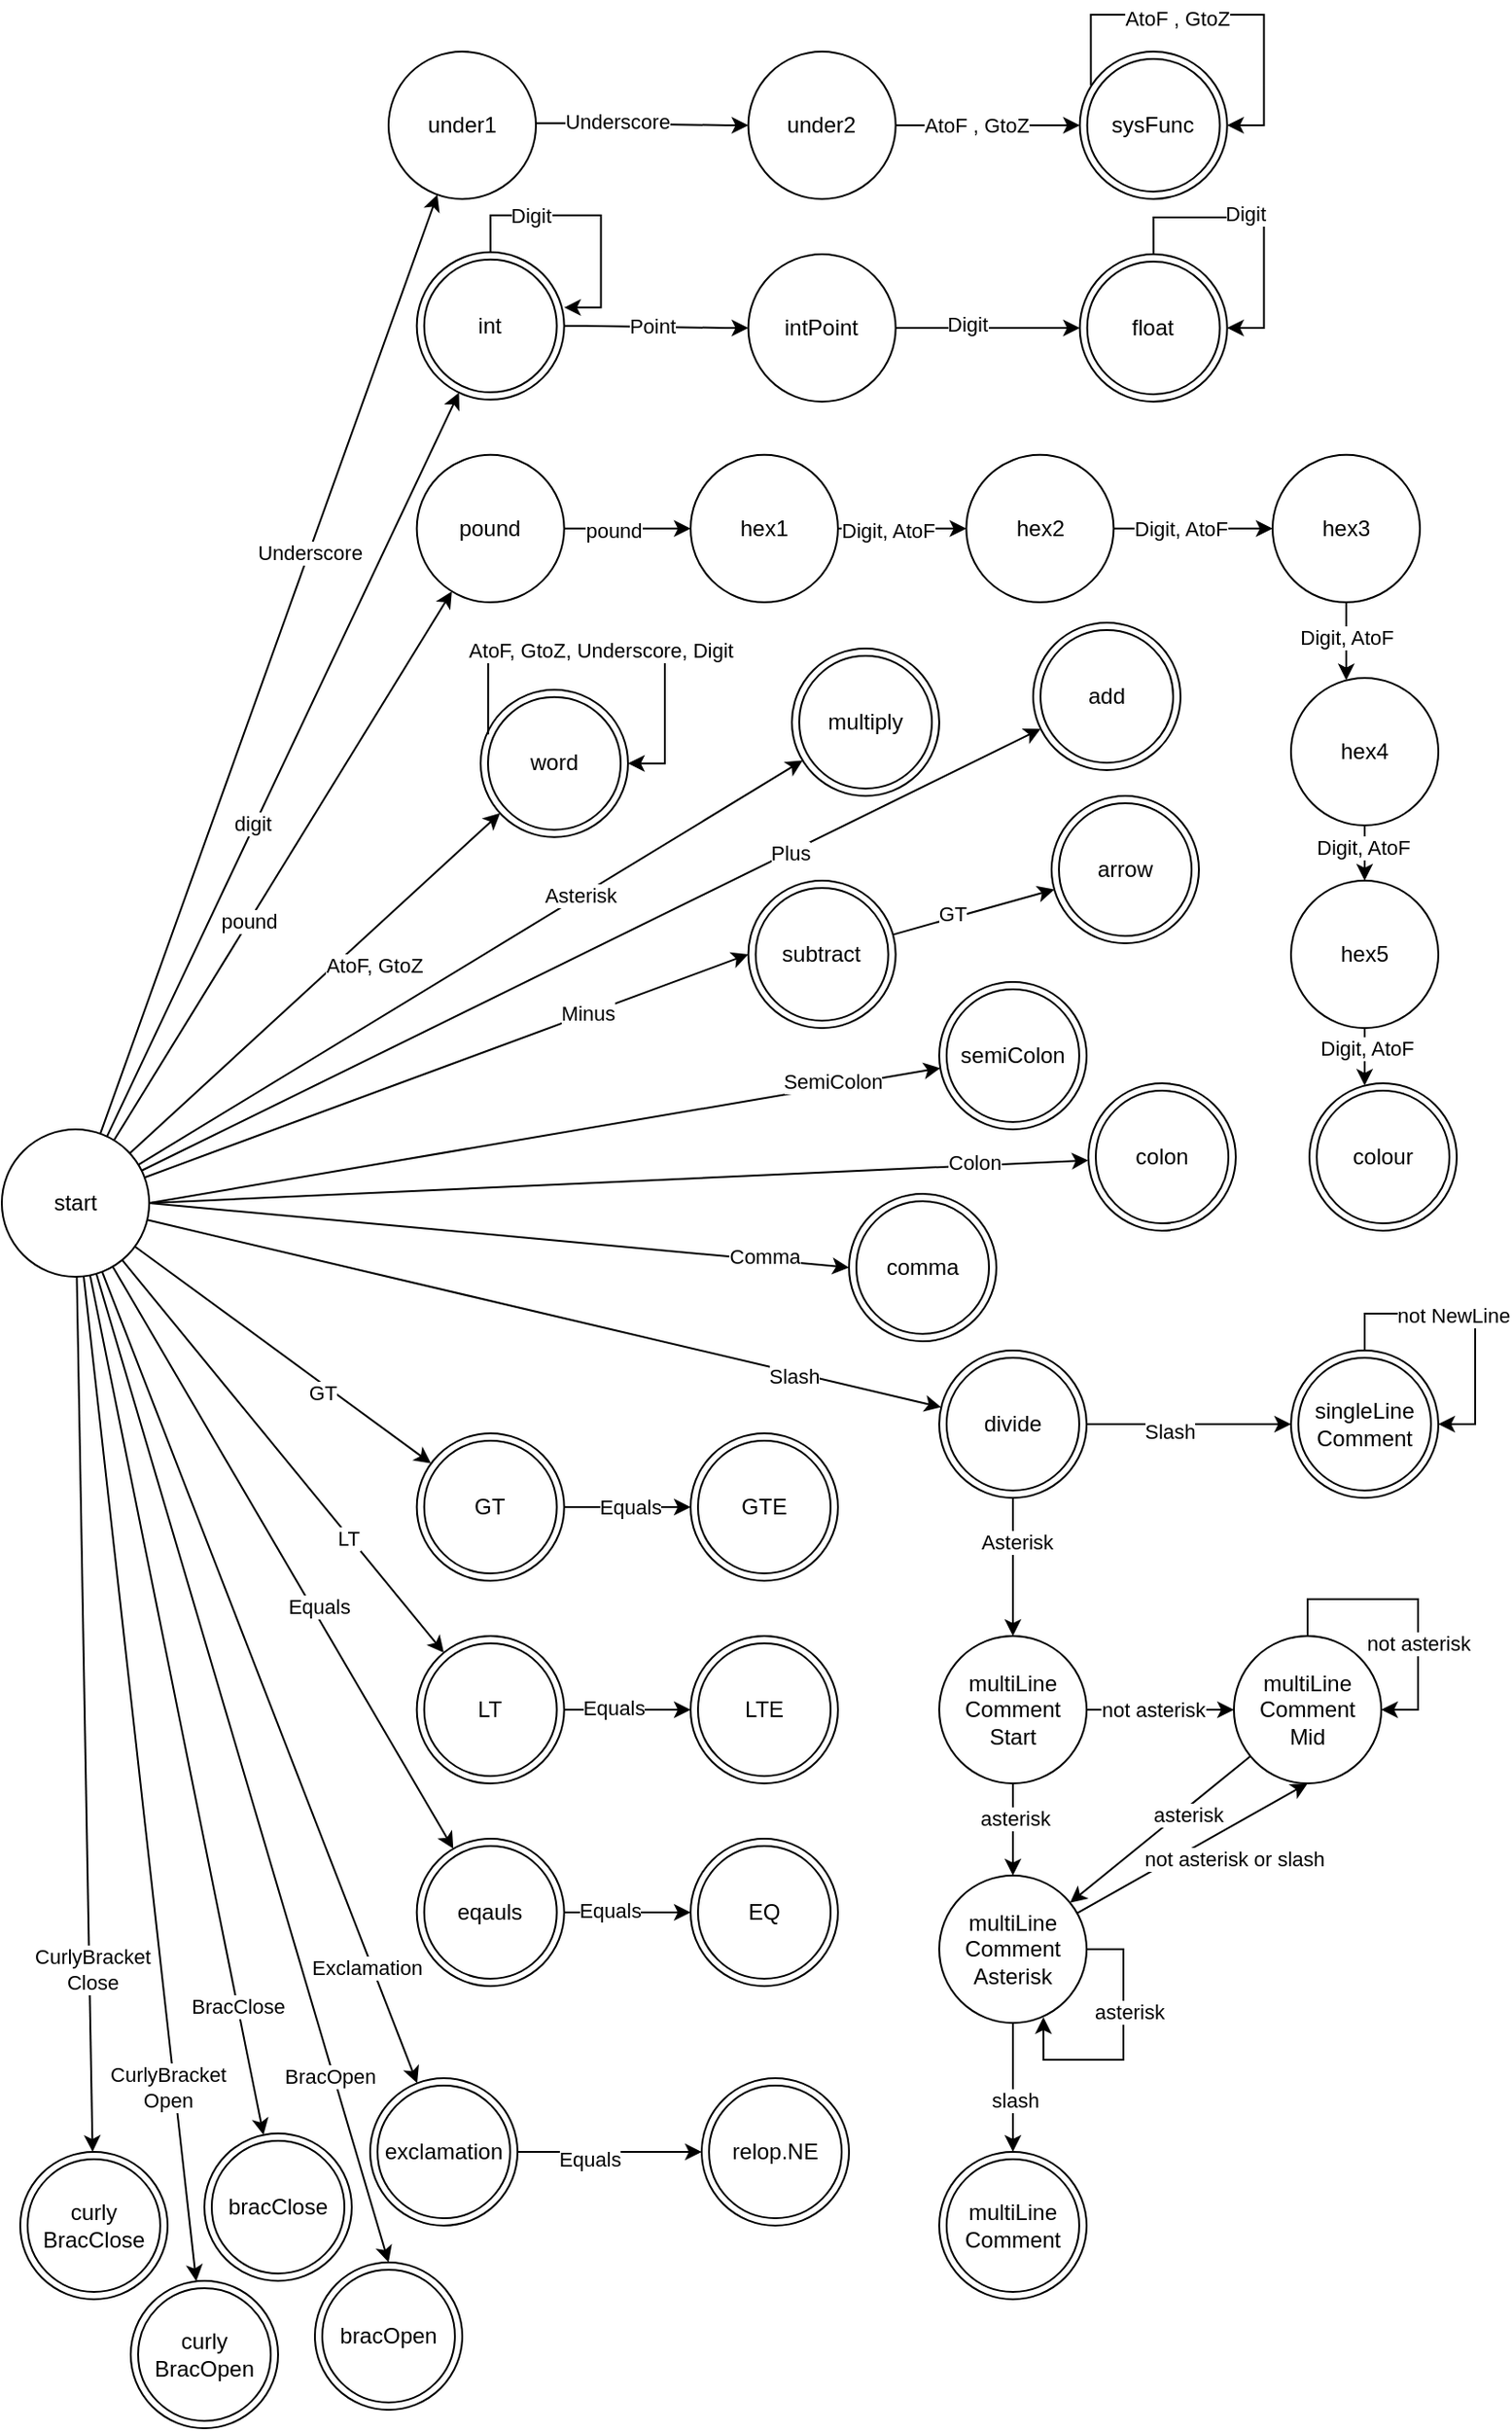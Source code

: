 <mxfile version="20.3.0" type="device"><diagram name="Page-1" id="9dnfms68kQYcWv1hn0Jb"><mxGraphModel dx="1567" dy="1885" grid="1" gridSize="10" guides="1" tooltips="1" connect="1" arrows="1" fold="1" page="1" pageScale="1" pageWidth="827" pageHeight="1169" math="0" shadow="0"><root><mxCell id="0"/><mxCell id="1" parent="0"/><mxCell id="jhRFJCUqM1kgl0zMGDGb-3" value="" style="rounded=0;orthogonalLoop=1;jettySize=auto;html=1;orthogonal=1;" parent="1" source="jhRFJCUqM1kgl0zMGDGb-1" target="jhRFJCUqM1kgl0zMGDGb-2" edge="1"><mxGeometry relative="1" as="geometry"/></mxCell><mxCell id="jhRFJCUqM1kgl0zMGDGb-5" value="Underscore" style="edgeLabel;html=1;align=center;verticalAlign=middle;resizable=0;points=[];" parent="jhRFJCUqM1kgl0zMGDGb-3" vertex="1" connectable="0"><mxGeometry x="0.239" relative="1" as="geometry"><mxPoint as="offset"/></mxGeometry></mxCell><mxCell id="jhRFJCUqM1kgl0zMGDGb-15" value="" style="rounded=0;orthogonalLoop=1;jettySize=auto;html=1;orthogonal=1;" parent="1" source="jhRFJCUqM1kgl0zMGDGb-1" target="jhRFJCUqM1kgl0zMGDGb-14" edge="1"><mxGeometry relative="1" as="geometry"/></mxCell><mxCell id="jhRFJCUqM1kgl0zMGDGb-32" value="digit" style="edgeLabel;html=1;align=center;verticalAlign=middle;resizable=0;points=[];" parent="jhRFJCUqM1kgl0zMGDGb-15" vertex="1" connectable="0"><mxGeometry x="-0.16" y="2" relative="1" as="geometry"><mxPoint as="offset"/></mxGeometry></mxCell><mxCell id="jhRFJCUqM1kgl0zMGDGb-33" style="rounded=0;orthogonalLoop=1;jettySize=auto;html=1;orthogonal=1;" parent="1" source="jhRFJCUqM1kgl0zMGDGb-1" target="jhRFJCUqM1kgl0zMGDGb-34" edge="1"><mxGeometry relative="1" as="geometry"><mxPoint x="320" y="360" as="targetPoint"/></mxGeometry></mxCell><mxCell id="jhRFJCUqM1kgl0zMGDGb-35" value="pound" style="edgeLabel;html=1;align=center;verticalAlign=middle;resizable=0;points=[];" parent="jhRFJCUqM1kgl0zMGDGb-33" vertex="1" connectable="0"><mxGeometry x="-0.203" relative="1" as="geometry"><mxPoint as="offset"/></mxGeometry></mxCell><mxCell id="jhRFJCUqM1kgl0zMGDGb-60" value="" style="rounded=0;orthogonalLoop=1;jettySize=auto;html=1;orthogonal=1;" parent="1" source="jhRFJCUqM1kgl0zMGDGb-1" target="jhRFJCUqM1kgl0zMGDGb-59" edge="1"><mxGeometry relative="1" as="geometry"/></mxCell><mxCell id="jhRFJCUqM1kgl0zMGDGb-61" value="AtoF, GtoZ" style="edgeLabel;html=1;align=center;verticalAlign=middle;resizable=0;points=[];" parent="jhRFJCUqM1kgl0zMGDGb-60" vertex="1" connectable="0"><mxGeometry x="0.304" y="-1" relative="1" as="geometry"><mxPoint y="17" as="offset"/></mxGeometry></mxCell><mxCell id="jhRFJCUqM1kgl0zMGDGb-65" value="" style="rounded=0;orthogonalLoop=1;jettySize=auto;html=1;orthogonal=1;" parent="1" source="jhRFJCUqM1kgl0zMGDGb-1" target="jhRFJCUqM1kgl0zMGDGb-64" edge="1"><mxGeometry relative="1" as="geometry"/></mxCell><mxCell id="jhRFJCUqM1kgl0zMGDGb-66" value="Asterisk" style="edgeLabel;html=1;align=center;verticalAlign=middle;resizable=0;points=[];" parent="jhRFJCUqM1kgl0zMGDGb-65" vertex="1" connectable="0"><mxGeometry x="0.331" relative="1" as="geometry"><mxPoint as="offset"/></mxGeometry></mxCell><mxCell id="jhRFJCUqM1kgl0zMGDGb-68" value="" style="rounded=0;orthogonalLoop=1;jettySize=auto;html=1;orthogonal=1;" parent="1" source="jhRFJCUqM1kgl0zMGDGb-1" target="jhRFJCUqM1kgl0zMGDGb-67" edge="1"><mxGeometry relative="1" as="geometry"/></mxCell><mxCell id="BJl75GOi1fHnVBFip9qr-5" value="Slash" style="edgeLabel;html=1;align=center;verticalAlign=middle;resizable=0;points=[];" parent="jhRFJCUqM1kgl0zMGDGb-68" vertex="1" connectable="0"><mxGeometry x="0.627" y="-2" relative="1" as="geometry"><mxPoint as="offset"/></mxGeometry></mxCell><mxCell id="jhRFJCUqM1kgl0zMGDGb-71" value="" style="rounded=0;orthogonalLoop=1;jettySize=auto;html=1;orthogonal=1;" parent="1" source="jhRFJCUqM1kgl0zMGDGb-1" target="jhRFJCUqM1kgl0zMGDGb-70" edge="1"><mxGeometry relative="1" as="geometry"/></mxCell><mxCell id="jhRFJCUqM1kgl0zMGDGb-74" value="Plus" style="edgeLabel;html=1;align=center;verticalAlign=middle;resizable=0;points=[];" parent="jhRFJCUqM1kgl0zMGDGb-71" vertex="1" connectable="0"><mxGeometry x="0.439" relative="1" as="geometry"><mxPoint as="offset"/></mxGeometry></mxCell><mxCell id="jhRFJCUqM1kgl0zMGDGb-73" value="" style="rounded=0;orthogonalLoop=1;jettySize=auto;html=1;orthogonal=1;entryX=0;entryY=0.5;entryDx=0;entryDy=0;" parent="1" source="jhRFJCUqM1kgl0zMGDGb-1" target="jhRFJCUqM1kgl0zMGDGb-72" edge="1"><mxGeometry relative="1" as="geometry"><mxPoint x="156" y="435" as="sourcePoint"/></mxGeometry></mxCell><mxCell id="jhRFJCUqM1kgl0zMGDGb-75" value="Minus" style="edgeLabel;html=1;align=center;verticalAlign=middle;resizable=0;points=[];" parent="jhRFJCUqM1kgl0zMGDGb-73" vertex="1" connectable="0"><mxGeometry x="0.467" relative="1" as="geometry"><mxPoint as="offset"/></mxGeometry></mxCell><mxCell id="jhRFJCUqM1kgl0zMGDGb-77" value="" style="rounded=0;orthogonalLoop=1;jettySize=auto;html=1;" parent="1" source="jhRFJCUqM1kgl0zMGDGb-1" target="jhRFJCUqM1kgl0zMGDGb-76" edge="1"><mxGeometry relative="1" as="geometry"/></mxCell><mxCell id="jhRFJCUqM1kgl0zMGDGb-78" value="GT" style="edgeLabel;html=1;align=center;verticalAlign=middle;resizable=0;points=[];" parent="jhRFJCUqM1kgl0zMGDGb-77" vertex="1" connectable="0"><mxGeometry x="0.298" y="-5" relative="1" as="geometry"><mxPoint y="-1" as="offset"/></mxGeometry></mxCell><mxCell id="jhRFJCUqM1kgl0zMGDGb-80" value="" style="rounded=0;orthogonalLoop=1;jettySize=auto;html=1;" parent="1" source="jhRFJCUqM1kgl0zMGDGb-1" target="jhRFJCUqM1kgl0zMGDGb-79" edge="1"><mxGeometry relative="1" as="geometry"/></mxCell><mxCell id="jhRFJCUqM1kgl0zMGDGb-81" value="LT" style="edgeLabel;html=1;align=center;verticalAlign=middle;resizable=0;points=[];" parent="jhRFJCUqM1kgl0zMGDGb-80" vertex="1" connectable="0"><mxGeometry x="0.414" y="-2" relative="1" as="geometry"><mxPoint y="-1" as="offset"/></mxGeometry></mxCell><mxCell id="jhRFJCUqM1kgl0zMGDGb-83" style="rounded=0;orthogonalLoop=1;jettySize=auto;html=1;" parent="1" source="jhRFJCUqM1kgl0zMGDGb-1" target="jhRFJCUqM1kgl0zMGDGb-82" edge="1"><mxGeometry relative="1" as="geometry"/></mxCell><mxCell id="jhRFJCUqM1kgl0zMGDGb-85" value="Equals" style="edgeLabel;html=1;align=center;verticalAlign=middle;resizable=0;points=[];" parent="jhRFJCUqM1kgl0zMGDGb-83" vertex="1" connectable="0"><mxGeometry x="0.176" y="3" relative="1" as="geometry"><mxPoint as="offset"/></mxGeometry></mxCell><mxCell id="jhRFJCUqM1kgl0zMGDGb-90" style="rounded=0;orthogonalLoop=1;jettySize=auto;html=1;" parent="1" source="jhRFJCUqM1kgl0zMGDGb-1" target="jhRFJCUqM1kgl0zMGDGb-89" edge="1"><mxGeometry relative="1" as="geometry"><mxPoint x="20" y="600" as="sourcePoint"/></mxGeometry></mxCell><mxCell id="jhRFJCUqM1kgl0zMGDGb-92" value="&lt;div&gt;Exclamation&lt;/div&gt;" style="edgeLabel;html=1;align=center;verticalAlign=middle;resizable=0;points=[];" parent="jhRFJCUqM1kgl0zMGDGb-90" vertex="1" connectable="0"><mxGeometry x="0.71" y="-3" relative="1" as="geometry"><mxPoint as="offset"/></mxGeometry></mxCell><mxCell id="ET18edDYnYJJUbgho2yR-3" style="rounded=0;orthogonalLoop=1;jettySize=auto;html=1;entryX=0.5;entryY=0;entryDx=0;entryDy=0;" parent="1" source="jhRFJCUqM1kgl0zMGDGb-1" target="ET18edDYnYJJUbgho2yR-1" edge="1"><mxGeometry relative="1" as="geometry"/></mxCell><mxCell id="ET18edDYnYJJUbgho2yR-5" value="BracOpen" style="edgeLabel;html=1;align=center;verticalAlign=middle;resizable=0;points=[];" parent="ET18edDYnYJJUbgho2yR-3" vertex="1" connectable="0"><mxGeometry x="-0.269" y="-3" relative="1" as="geometry"><mxPoint x="71" y="238" as="offset"/></mxGeometry></mxCell><mxCell id="ET18edDYnYJJUbgho2yR-6" style="rounded=0;orthogonalLoop=1;jettySize=auto;html=1;" parent="1" source="jhRFJCUqM1kgl0zMGDGb-1" target="ET18edDYnYJJUbgho2yR-2" edge="1"><mxGeometry relative="1" as="geometry"/></mxCell><mxCell id="ET18edDYnYJJUbgho2yR-7" value="BracClose" style="edgeLabel;html=1;align=center;verticalAlign=middle;resizable=0;points=[];" parent="ET18edDYnYJJUbgho2yR-6" vertex="1" connectable="0"><mxGeometry x="0.7" relative="1" as="geometry"><mxPoint as="offset"/></mxGeometry></mxCell><mxCell id="ET18edDYnYJJUbgho2yR-10" style="rounded=0;orthogonalLoop=1;jettySize=auto;html=1;" parent="1" source="jhRFJCUqM1kgl0zMGDGb-1" target="ET18edDYnYJJUbgho2yR-8" edge="1"><mxGeometry relative="1" as="geometry"/></mxCell><mxCell id="ET18edDYnYJJUbgho2yR-12" value="CurlyBracket&lt;br&gt;Open" style="edgeLabel;html=1;align=center;verticalAlign=middle;resizable=0;points=[];" parent="ET18edDYnYJJUbgho2yR-10" vertex="1" connectable="0"><mxGeometry x="0.611" y="-4" relative="1" as="geometry"><mxPoint as="offset"/></mxGeometry></mxCell><mxCell id="ET18edDYnYJJUbgho2yR-11" style="rounded=0;orthogonalLoop=1;jettySize=auto;html=1;" parent="1" source="jhRFJCUqM1kgl0zMGDGb-1" target="ET18edDYnYJJUbgho2yR-9" edge="1"><mxGeometry relative="1" as="geometry"/></mxCell><mxCell id="ET18edDYnYJJUbgho2yR-13" value="CurlyBracket&lt;br&gt;Close" style="edgeLabel;html=1;align=center;verticalAlign=middle;resizable=0;points=[];" parent="ET18edDYnYJJUbgho2yR-11" vertex="1" connectable="0"><mxGeometry x="0.583" y="1" relative="1" as="geometry"><mxPoint as="offset"/></mxGeometry></mxCell><mxCell id="WMrkLgObyzyAZOzZOvZa-2" style="rounded=0;orthogonalLoop=1;jettySize=auto;html=1;exitX=1;exitY=0.5;exitDx=0;exitDy=0;" parent="1" source="jhRFJCUqM1kgl0zMGDGb-1" target="WMrkLgObyzyAZOzZOvZa-1" edge="1"><mxGeometry relative="1" as="geometry"/></mxCell><mxCell id="WMrkLgObyzyAZOzZOvZa-3" value="SemiColon" style="edgeLabel;html=1;align=center;verticalAlign=middle;resizable=0;points=[];" parent="WMrkLgObyzyAZOzZOvZa-2" vertex="1" connectable="0"><mxGeometry x="0.729" y="3" relative="1" as="geometry"><mxPoint as="offset"/></mxGeometry></mxCell><mxCell id="WMrkLgObyzyAZOzZOvZa-5" style="rounded=0;orthogonalLoop=1;jettySize=auto;html=1;exitX=1;exitY=0.5;exitDx=0;exitDy=0;" parent="1" source="jhRFJCUqM1kgl0zMGDGb-1" target="WMrkLgObyzyAZOzZOvZa-4" edge="1"><mxGeometry relative="1" as="geometry"/></mxCell><mxCell id="WMrkLgObyzyAZOzZOvZa-6" value="Colon" style="edgeLabel;html=1;align=center;verticalAlign=middle;resizable=0;points=[];" parent="WMrkLgObyzyAZOzZOvZa-5" vertex="1" connectable="0"><mxGeometry x="0.754" y="2" relative="1" as="geometry"><mxPoint as="offset"/></mxGeometry></mxCell><mxCell id="WMrkLgObyzyAZOzZOvZa-8" style="rounded=0;orthogonalLoop=1;jettySize=auto;html=1;exitX=1;exitY=0.5;exitDx=0;exitDy=0;entryX=0;entryY=0.5;entryDx=0;entryDy=0;" parent="1" source="jhRFJCUqM1kgl0zMGDGb-1" target="WMrkLgObyzyAZOzZOvZa-7" edge="1"><mxGeometry relative="1" as="geometry"/></mxCell><mxCell id="WMrkLgObyzyAZOzZOvZa-9" value="Comma" style="edgeLabel;html=1;align=center;verticalAlign=middle;resizable=0;points=[];" parent="WMrkLgObyzyAZOzZOvZa-8" vertex="1" connectable="0"><mxGeometry x="0.753" y="2" relative="1" as="geometry"><mxPoint as="offset"/></mxGeometry></mxCell><mxCell id="jhRFJCUqM1kgl0zMGDGb-1" value="start" style="ellipse;whiteSpace=wrap;html=1;aspect=fixed;" parent="1" vertex="1"><mxGeometry y="385" width="80" height="80" as="geometry"/></mxCell><mxCell id="jhRFJCUqM1kgl0zMGDGb-7" value="" style="edgeStyle=orthogonalEdgeStyle;rounded=0;orthogonalLoop=1;jettySize=auto;html=1;noEdgeStyle=1;orthogonal=1;" parent="1" source="jhRFJCUqM1kgl0zMGDGb-2" target="jhRFJCUqM1kgl0zMGDGb-6" edge="1"><mxGeometry relative="1" as="geometry"><Array as="points"><mxPoint x="317.33" y="-161.08"/><mxPoint x="393.33" y="-160.006"/></Array></mxGeometry></mxCell><mxCell id="jhRFJCUqM1kgl0zMGDGb-8" value="Underscore" style="edgeLabel;html=1;align=center;verticalAlign=middle;resizable=0;points=[];" parent="jhRFJCUqM1kgl0zMGDGb-7" vertex="1" connectable="0"><mxGeometry x="-0.244" y="1" relative="1" as="geometry"><mxPoint as="offset"/></mxGeometry></mxCell><mxCell id="jhRFJCUqM1kgl0zMGDGb-2" value="under1" style="ellipse;whiteSpace=wrap;html=1;aspect=fixed;" parent="1" vertex="1"><mxGeometry x="210" y="-200.01" width="80" height="80" as="geometry"/></mxCell><mxCell id="jhRFJCUqM1kgl0zMGDGb-10" value="" style="rounded=0;orthogonalLoop=1;jettySize=auto;html=1;noEdgeStyle=1;orthogonal=1;" parent="1" source="jhRFJCUqM1kgl0zMGDGb-6" target="jhRFJCUqM1kgl0zMGDGb-9" edge="1"><mxGeometry relative="1" as="geometry"><Array as="points"><mxPoint x="497.33" y="-160.006"/><mxPoint x="573.33" y="-160.006"/></Array></mxGeometry></mxCell><mxCell id="jhRFJCUqM1kgl0zMGDGb-11" value="AtoF , GtoZ" style="edgeLabel;html=1;align=center;verticalAlign=middle;resizable=0;points=[];" parent="jhRFJCUqM1kgl0zMGDGb-10" vertex="1" connectable="0"><mxGeometry x="-0.14" relative="1" as="geometry"><mxPoint as="offset"/></mxGeometry></mxCell><mxCell id="jhRFJCUqM1kgl0zMGDGb-6" value="under2" style="ellipse;whiteSpace=wrap;html=1;aspect=fixed;" parent="1" vertex="1"><mxGeometry x="405.33" y="-200.006" width="80" height="80" as="geometry"/></mxCell><mxCell id="jhRFJCUqM1kgl0zMGDGb-9" value="sysFunc" style="ellipse;whiteSpace=wrap;html=1;aspect=fixed;shape=doubleEllipse;" parent="1" vertex="1"><mxGeometry x="585.33" y="-200.006" width="80" height="80" as="geometry"/></mxCell><mxCell id="jhRFJCUqM1kgl0zMGDGb-12" style="edgeStyle=orthogonalEdgeStyle;rounded=0;orthogonalLoop=1;jettySize=auto;html=1;exitX=0.075;exitY=0.23;exitDx=0;exitDy=0;entryX=1;entryY=0.5;entryDx=0;entryDy=0;exitPerimeter=0;" parent="1" source="jhRFJCUqM1kgl0zMGDGb-9" target="jhRFJCUqM1kgl0zMGDGb-9" edge="1"><mxGeometry relative="1" as="geometry"/></mxCell><mxCell id="jhRFJCUqM1kgl0zMGDGb-31" value="AtoF , GtoZ" style="edgeLabel;html=1;align=center;verticalAlign=middle;resizable=0;points=[];" parent="jhRFJCUqM1kgl0zMGDGb-12" vertex="1" connectable="0"><mxGeometry x="0.056" y="-2" relative="1" as="geometry"><mxPoint x="-27" as="offset"/></mxGeometry></mxCell><mxCell id="jhRFJCUqM1kgl0zMGDGb-20" value="" style="edgeStyle=orthogonalEdgeStyle;rounded=0;orthogonalLoop=1;jettySize=auto;html=1;noEdgeStyle=1;orthogonal=1;" parent="1" source="jhRFJCUqM1kgl0zMGDGb-14" target="jhRFJCUqM1kgl0zMGDGb-19" edge="1"><mxGeometry relative="1" as="geometry"><Array as="points"><mxPoint x="317.33" y="-51.08"/><mxPoint x="393.33" y="-50.006"/></Array></mxGeometry></mxCell><mxCell id="jhRFJCUqM1kgl0zMGDGb-21" value="Point" style="edgeLabel;html=1;align=center;verticalAlign=middle;resizable=0;points=[];" parent="jhRFJCUqM1kgl0zMGDGb-20" vertex="1" connectable="0"><mxGeometry x="-0.325" y="-2" relative="1" as="geometry"><mxPoint x="13" y="-2" as="offset"/></mxGeometry></mxCell><mxCell id="jhRFJCUqM1kgl0zMGDGb-14" value="int" style="ellipse;whiteSpace=wrap;html=1;aspect=fixed;shape=doubleEllipse;" parent="1" vertex="1"><mxGeometry x="225.33" y="-91.08" width="80" height="80" as="geometry"/></mxCell><mxCell id="jhRFJCUqM1kgl0zMGDGb-17" style="edgeStyle=orthogonalEdgeStyle;rounded=0;orthogonalLoop=1;jettySize=auto;html=1;entryX=1;entryY=0.375;entryDx=0;entryDy=0;entryPerimeter=0;" parent="1" source="jhRFJCUqM1kgl0zMGDGb-14" target="jhRFJCUqM1kgl0zMGDGb-14" edge="1"><mxGeometry relative="1" as="geometry"/></mxCell><mxCell id="jhRFJCUqM1kgl0zMGDGb-18" value="Digit" style="edgeLabel;html=1;align=center;verticalAlign=middle;resizable=0;points=[];" parent="jhRFJCUqM1kgl0zMGDGb-17" vertex="1" connectable="0"><mxGeometry x="-0.448" relative="1" as="geometry"><mxPoint as="offset"/></mxGeometry></mxCell><mxCell id="jhRFJCUqM1kgl0zMGDGb-25" value="" style="edgeStyle=orthogonalEdgeStyle;rounded=0;orthogonalLoop=1;jettySize=auto;html=1;noEdgeStyle=1;orthogonal=1;" parent="1" source="jhRFJCUqM1kgl0zMGDGb-19" target="jhRFJCUqM1kgl0zMGDGb-24" edge="1"><mxGeometry relative="1" as="geometry"><Array as="points"><mxPoint x="497.33" y="-50.006"/><mxPoint x="573.33" y="-50.006"/></Array></mxGeometry></mxCell><mxCell id="jhRFJCUqM1kgl0zMGDGb-28" value="Digit" style="edgeLabel;html=1;align=center;verticalAlign=middle;resizable=0;points=[];" parent="jhRFJCUqM1kgl0zMGDGb-25" vertex="1" connectable="0"><mxGeometry x="-0.231" y="2" relative="1" as="geometry"><mxPoint as="offset"/></mxGeometry></mxCell><mxCell id="jhRFJCUqM1kgl0zMGDGb-19" value="intPoint" style="ellipse;whiteSpace=wrap;html=1;aspect=fixed;shape=ellipse;" parent="1" vertex="1"><mxGeometry x="405.33" y="-90.006" width="80" height="80" as="geometry"/></mxCell><mxCell id="jhRFJCUqM1kgl0zMGDGb-24" value="float" style="ellipse;whiteSpace=wrap;html=1;aspect=fixed;shape=doubleEllipse;" parent="1" vertex="1"><mxGeometry x="585.33" y="-90.006" width="80" height="80" as="geometry"/></mxCell><mxCell id="jhRFJCUqM1kgl0zMGDGb-29" style="edgeStyle=orthogonalEdgeStyle;rounded=0;orthogonalLoop=1;jettySize=auto;html=1;exitX=0.5;exitY=0;exitDx=0;exitDy=0;entryX=1;entryY=0.5;entryDx=0;entryDy=0;" parent="1" source="jhRFJCUqM1kgl0zMGDGb-24" target="jhRFJCUqM1kgl0zMGDGb-24" edge="1"><mxGeometry relative="1" as="geometry"/></mxCell><mxCell id="jhRFJCUqM1kgl0zMGDGb-30" value="Digit" style="edgeLabel;html=1;align=center;verticalAlign=middle;resizable=0;points=[];" parent="jhRFJCUqM1kgl0zMGDGb-29" vertex="1" connectable="0"><mxGeometry x="-0.139" y="2" relative="1" as="geometry"><mxPoint as="offset"/></mxGeometry></mxCell><mxCell id="jhRFJCUqM1kgl0zMGDGb-38" value="" style="rounded=0;orthogonalLoop=1;jettySize=auto;html=1;orthogonal=1;" parent="1" source="jhRFJCUqM1kgl0zMGDGb-34" target="jhRFJCUqM1kgl0zMGDGb-37" edge="1"><mxGeometry relative="1" as="geometry"/></mxCell><mxCell id="jhRFJCUqM1kgl0zMGDGb-39" value="pound" style="edgeLabel;html=1;align=center;verticalAlign=middle;resizable=0;points=[];" parent="jhRFJCUqM1kgl0zMGDGb-38" vertex="1" connectable="0"><mxGeometry x="-0.237" y="-1" relative="1" as="geometry"><mxPoint as="offset"/></mxGeometry></mxCell><mxCell id="jhRFJCUqM1kgl0zMGDGb-34" value="pound" style="ellipse;whiteSpace=wrap;html=1;aspect=fixed;" parent="1" vertex="1"><mxGeometry x="225.33" y="18.92" width="80" height="80" as="geometry"/></mxCell><mxCell id="jhRFJCUqM1kgl0zMGDGb-37" value="hex1" style="ellipse;whiteSpace=wrap;html=1;aspect=fixed;" parent="1" vertex="1"><mxGeometry x="374" y="18.922" width="80" height="80" as="geometry"/></mxCell><mxCell id="jhRFJCUqM1kgl0zMGDGb-42" value="" style="rounded=0;orthogonalLoop=1;jettySize=auto;html=1;orthogonal=1;" parent="1" source="jhRFJCUqM1kgl0zMGDGb-37" target="jhRFJCUqM1kgl0zMGDGb-44" edge="1"><mxGeometry relative="1" as="geometry"><mxPoint x="635.33" y="168.92" as="sourcePoint"/></mxGeometry></mxCell><mxCell id="jhRFJCUqM1kgl0zMGDGb-43" value="Digit, AtoF" style="edgeLabel;html=1;align=center;verticalAlign=middle;resizable=0;points=[];" parent="jhRFJCUqM1kgl0zMGDGb-42" vertex="1" connectable="0"><mxGeometry x="-0.237" y="-1" relative="1" as="geometry"><mxPoint as="offset"/></mxGeometry></mxCell><mxCell id="jhRFJCUqM1kgl0zMGDGb-46" value="" style="rounded=0;orthogonalLoop=1;jettySize=auto;html=1;orthogonal=1;" parent="1" source="jhRFJCUqM1kgl0zMGDGb-44" target="jhRFJCUqM1kgl0zMGDGb-45" edge="1"><mxGeometry relative="1" as="geometry"/></mxCell><mxCell id="jhRFJCUqM1kgl0zMGDGb-54" value="Digit, AtoF" style="edgeLabel;html=1;align=center;verticalAlign=middle;resizable=0;points=[];" parent="jhRFJCUqM1kgl0zMGDGb-46" vertex="1" connectable="0"><mxGeometry x="-0.149" relative="1" as="geometry"><mxPoint as="offset"/></mxGeometry></mxCell><mxCell id="jhRFJCUqM1kgl0zMGDGb-44" value="hex2" style="ellipse;whiteSpace=wrap;html=1;aspect=fixed;" parent="1" vertex="1"><mxGeometry x="523.7" y="18.919" width="80" height="80" as="geometry"/></mxCell><mxCell id="jhRFJCUqM1kgl0zMGDGb-48" value="" style="rounded=0;orthogonalLoop=1;jettySize=auto;html=1;orthogonal=1;" parent="1" source="jhRFJCUqM1kgl0zMGDGb-45" target="jhRFJCUqM1kgl0zMGDGb-47" edge="1"><mxGeometry relative="1" as="geometry"/></mxCell><mxCell id="jhRFJCUqM1kgl0zMGDGb-55" value="Digit, AtoF" style="edgeLabel;html=1;align=center;verticalAlign=middle;resizable=0;points=[];" parent="jhRFJCUqM1kgl0zMGDGb-48" vertex="1" connectable="0"><mxGeometry x="-0.129" relative="1" as="geometry"><mxPoint as="offset"/></mxGeometry></mxCell><mxCell id="jhRFJCUqM1kgl0zMGDGb-45" value="hex3" style="ellipse;whiteSpace=wrap;html=1;aspect=fixed;" parent="1" vertex="1"><mxGeometry x="690" y="18.925" width="80" height="80" as="geometry"/></mxCell><mxCell id="jhRFJCUqM1kgl0zMGDGb-50" value="" style="rounded=0;orthogonalLoop=1;jettySize=auto;html=1;orthogonal=1;" parent="1" source="jhRFJCUqM1kgl0zMGDGb-47" target="jhRFJCUqM1kgl0zMGDGb-49" edge="1"><mxGeometry relative="1" as="geometry"/></mxCell><mxCell id="jhRFJCUqM1kgl0zMGDGb-56" value="Digit, AtoF" style="edgeLabel;html=1;align=center;verticalAlign=middle;resizable=0;points=[];" parent="jhRFJCUqM1kgl0zMGDGb-50" vertex="1" connectable="0"><mxGeometry x="-0.232" y="-1" relative="1" as="geometry"><mxPoint as="offset"/></mxGeometry></mxCell><mxCell id="jhRFJCUqM1kgl0zMGDGb-47" value="hex4" style="ellipse;whiteSpace=wrap;html=1;aspect=fixed;" parent="1" vertex="1"><mxGeometry x="700" y="140.004" width="80" height="80" as="geometry"/></mxCell><mxCell id="jhRFJCUqM1kgl0zMGDGb-52" value="" style="rounded=0;orthogonalLoop=1;jettySize=auto;html=1;orthogonal=1;" parent="1" source="jhRFJCUqM1kgl0zMGDGb-49" target="jhRFJCUqM1kgl0zMGDGb-51" edge="1"><mxGeometry relative="1" as="geometry"/></mxCell><mxCell id="jhRFJCUqM1kgl0zMGDGb-57" value="Digit, AtoF" style="edgeLabel;html=1;align=center;verticalAlign=middle;resizable=0;points=[];" parent="jhRFJCUqM1kgl0zMGDGb-52" vertex="1" connectable="0"><mxGeometry x="-0.282" y="1" relative="1" as="geometry"><mxPoint as="offset"/></mxGeometry></mxCell><mxCell id="jhRFJCUqM1kgl0zMGDGb-49" value="hex5" style="ellipse;whiteSpace=wrap;html=1;aspect=fixed;" parent="1" vertex="1"><mxGeometry x="700" y="249.996" width="80" height="80" as="geometry"/></mxCell><mxCell id="jhRFJCUqM1kgl0zMGDGb-51" value="colour" style="ellipse;whiteSpace=wrap;html=1;aspect=fixed;shape=doubleEllipse;" parent="1" vertex="1"><mxGeometry x="710.0" y="359.998" width="80" height="80" as="geometry"/></mxCell><mxCell id="jhRFJCUqM1kgl0zMGDGb-59" value="word" style="ellipse;whiteSpace=wrap;html=1;aspect=fixed;shape=doubleEllipse;" parent="1" vertex="1"><mxGeometry x="260" y="146.35" width="80" height="80" as="geometry"/></mxCell><mxCell id="jhRFJCUqM1kgl0zMGDGb-62" style="edgeStyle=orthogonalEdgeStyle;rounded=0;orthogonalLoop=1;jettySize=auto;html=1;exitX=0.051;exitY=0.304;exitDx=0;exitDy=0;entryX=1;entryY=0.5;entryDx=0;entryDy=0;exitPerimeter=0;" parent="1" source="jhRFJCUqM1kgl0zMGDGb-59" target="jhRFJCUqM1kgl0zMGDGb-59" edge="1"><mxGeometry relative="1" as="geometry"/></mxCell><mxCell id="jhRFJCUqM1kgl0zMGDGb-63" value="AtoF, GtoZ, Underscore, Digit" style="edgeLabel;html=1;align=center;verticalAlign=middle;resizable=0;points=[];" parent="jhRFJCUqM1kgl0zMGDGb-62" vertex="1" connectable="0"><mxGeometry x="0.165" y="2" relative="1" as="geometry"><mxPoint x="-23" as="offset"/></mxGeometry></mxCell><mxCell id="jhRFJCUqM1kgl0zMGDGb-64" value="multiply" style="ellipse;whiteSpace=wrap;html=1;aspect=fixed;shape=doubleEllipse;" parent="1" vertex="1"><mxGeometry x="429.0" y="124" width="80" height="80" as="geometry"/></mxCell><mxCell id="BJl75GOi1fHnVBFip9qr-4" value="" style="edgeStyle=none;rounded=0;orthogonalLoop=1;jettySize=auto;html=1;" parent="1" source="jhRFJCUqM1kgl0zMGDGb-67" target="BJl75GOi1fHnVBFip9qr-3" edge="1"><mxGeometry relative="1" as="geometry"/></mxCell><mxCell id="BJl75GOi1fHnVBFip9qr-6" value="Slash" style="edgeLabel;html=1;align=center;verticalAlign=middle;resizable=0;points=[];" parent="BJl75GOi1fHnVBFip9qr-4" vertex="1" connectable="0"><mxGeometry x="-0.198" y="-4" relative="1" as="geometry"><mxPoint as="offset"/></mxGeometry></mxCell><mxCell id="BJl75GOi1fHnVBFip9qr-14" value="" style="edgeStyle=none;rounded=0;orthogonalLoop=1;jettySize=auto;html=1;" parent="1" source="jhRFJCUqM1kgl0zMGDGb-67" target="BJl75GOi1fHnVBFip9qr-13" edge="1"><mxGeometry relative="1" as="geometry"/></mxCell><mxCell id="BJl75GOi1fHnVBFip9qr-15" value="Asterisk" style="edgeLabel;html=1;align=center;verticalAlign=middle;resizable=0;points=[];" parent="BJl75GOi1fHnVBFip9qr-14" vertex="1" connectable="0"><mxGeometry x="-0.37" y="2" relative="1" as="geometry"><mxPoint as="offset"/></mxGeometry></mxCell><mxCell id="jhRFJCUqM1kgl0zMGDGb-67" value="divide" style="ellipse;whiteSpace=wrap;html=1;aspect=fixed;shape=doubleEllipse;" parent="1" vertex="1"><mxGeometry x="509" y="505" width="80" height="80" as="geometry"/></mxCell><mxCell id="jhRFJCUqM1kgl0zMGDGb-70" value="add" style="ellipse;whiteSpace=wrap;html=1;aspect=fixed;shape=doubleEllipse;" parent="1" vertex="1"><mxGeometry x="560.0" y="110" width="80" height="80" as="geometry"/></mxCell><mxCell id="I2WJ2VgvL10ye4JffQMN-2" value="" style="rounded=0;orthogonalLoop=1;jettySize=auto;html=1;" parent="1" source="jhRFJCUqM1kgl0zMGDGb-72" target="I2WJ2VgvL10ye4JffQMN-1" edge="1"><mxGeometry relative="1" as="geometry"/></mxCell><mxCell id="I2WJ2VgvL10ye4JffQMN-4" value="GT" style="edgeLabel;html=1;align=center;verticalAlign=middle;resizable=0;points=[];" parent="I2WJ2VgvL10ye4JffQMN-2" vertex="1" connectable="0"><mxGeometry x="-0.266" y="3" relative="1" as="geometry"><mxPoint as="offset"/></mxGeometry></mxCell><mxCell id="jhRFJCUqM1kgl0zMGDGb-72" value="subtract" style="ellipse;whiteSpace=wrap;html=1;aspect=fixed;shape=doubleEllipse;" parent="1" vertex="1"><mxGeometry x="405.33" y="250" width="80" height="80" as="geometry"/></mxCell><mxCell id="jhRFJCUqM1kgl0zMGDGb-99" value="" style="edgeStyle=orthogonalEdgeStyle;rounded=0;orthogonalLoop=1;jettySize=auto;html=1;" parent="1" source="jhRFJCUqM1kgl0zMGDGb-76" target="jhRFJCUqM1kgl0zMGDGb-98" edge="1"><mxGeometry relative="1" as="geometry"/></mxCell><mxCell id="jhRFJCUqM1kgl0zMGDGb-100" value="Equals" style="edgeLabel;html=1;align=center;verticalAlign=middle;resizable=0;points=[];" parent="jhRFJCUqM1kgl0zMGDGb-99" vertex="1" connectable="0"><mxGeometry x="0.279" y="2" relative="1" as="geometry"><mxPoint x="-9" y="2" as="offset"/></mxGeometry></mxCell><mxCell id="jhRFJCUqM1kgl0zMGDGb-76" value="GT" style="ellipse;whiteSpace=wrap;html=1;aspect=fixed;shape=doubleEllipse;" parent="1" vertex="1"><mxGeometry x="225.33" y="550" width="80" height="80" as="geometry"/></mxCell><mxCell id="jhRFJCUqM1kgl0zMGDGb-96" value="" style="edgeStyle=orthogonalEdgeStyle;rounded=0;orthogonalLoop=1;jettySize=auto;html=1;" parent="1" source="jhRFJCUqM1kgl0zMGDGb-79" target="jhRFJCUqM1kgl0zMGDGb-95" edge="1"><mxGeometry relative="1" as="geometry"/></mxCell><mxCell id="jhRFJCUqM1kgl0zMGDGb-102" value="Equals" style="edgeLabel;html=1;align=center;verticalAlign=middle;resizable=0;points=[];" parent="jhRFJCUqM1kgl0zMGDGb-96" vertex="1" connectable="0"><mxGeometry x="-0.221" y="1" relative="1" as="geometry"><mxPoint as="offset"/></mxGeometry></mxCell><mxCell id="jhRFJCUqM1kgl0zMGDGb-79" value="LT" style="ellipse;whiteSpace=wrap;html=1;aspect=fixed;shape=doubleEllipse;" parent="1" vertex="1"><mxGeometry x="225.33" y="660" width="80" height="80" as="geometry"/></mxCell><mxCell id="jhRFJCUqM1kgl0zMGDGb-87" value="" style="edgeStyle=orthogonalEdgeStyle;rounded=0;orthogonalLoop=1;jettySize=auto;html=1;" parent="1" source="jhRFJCUqM1kgl0zMGDGb-82" target="jhRFJCUqM1kgl0zMGDGb-86" edge="1"><mxGeometry relative="1" as="geometry"/></mxCell><mxCell id="jhRFJCUqM1kgl0zMGDGb-88" value="Equals" style="edgeLabel;html=1;align=center;verticalAlign=middle;resizable=0;points=[];" parent="jhRFJCUqM1kgl0zMGDGb-87" vertex="1" connectable="0"><mxGeometry x="-0.29" y="1" relative="1" as="geometry"><mxPoint as="offset"/></mxGeometry></mxCell><mxCell id="jhRFJCUqM1kgl0zMGDGb-82" value="eqauls" style="ellipse;whiteSpace=wrap;html=1;aspect=fixed;shape=doubleEllipse;" parent="1" vertex="1"><mxGeometry x="225.33" y="770" width="80" height="80" as="geometry"/></mxCell><mxCell id="jhRFJCUqM1kgl0zMGDGb-86" value="EQ" style="ellipse;whiteSpace=wrap;html=1;aspect=fixed;shape=doubleEllipse;" parent="1" vertex="1"><mxGeometry x="374" y="770" width="80" height="80" as="geometry"/></mxCell><mxCell id="jhRFJCUqM1kgl0zMGDGb-94" value="" style="edgeStyle=orthogonalEdgeStyle;rounded=0;orthogonalLoop=1;jettySize=auto;html=1;" parent="1" source="jhRFJCUqM1kgl0zMGDGb-89" target="jhRFJCUqM1kgl0zMGDGb-93" edge="1"><mxGeometry relative="1" as="geometry"/></mxCell><mxCell id="jhRFJCUqM1kgl0zMGDGb-97" value="Equals" style="edgeLabel;html=1;align=center;verticalAlign=middle;resizable=0;points=[];" parent="jhRFJCUqM1kgl0zMGDGb-94" vertex="1" connectable="0"><mxGeometry x="-0.224" y="-4" relative="1" as="geometry"><mxPoint as="offset"/></mxGeometry></mxCell><mxCell id="jhRFJCUqM1kgl0zMGDGb-89" value="exclamation" style="ellipse;whiteSpace=wrap;html=1;aspect=fixed;shape=doubleEllipse;" parent="1" vertex="1"><mxGeometry x="200.0" y="900" width="80" height="80" as="geometry"/></mxCell><mxCell id="jhRFJCUqM1kgl0zMGDGb-93" value="relop.NE" style="ellipse;whiteSpace=wrap;html=1;aspect=fixed;shape=doubleEllipse;" parent="1" vertex="1"><mxGeometry x="380" y="900" width="80" height="80" as="geometry"/></mxCell><mxCell id="jhRFJCUqM1kgl0zMGDGb-95" value="LTE" style="ellipse;whiteSpace=wrap;html=1;aspect=fixed;shape=doubleEllipse;" parent="1" vertex="1"><mxGeometry x="374" y="660" width="80" height="80" as="geometry"/></mxCell><mxCell id="jhRFJCUqM1kgl0zMGDGb-98" value="GTE" style="ellipse;whiteSpace=wrap;html=1;aspect=fixed;shape=doubleEllipse;" parent="1" vertex="1"><mxGeometry x="374" y="550" width="80" height="80" as="geometry"/></mxCell><mxCell id="ET18edDYnYJJUbgho2yR-1" value="bracOpen" style="ellipse;shape=doubleEllipse;whiteSpace=wrap;html=1;aspect=fixed;" parent="1" vertex="1"><mxGeometry x="170" y="1000" width="80" height="80" as="geometry"/></mxCell><mxCell id="ET18edDYnYJJUbgho2yR-2" value="bracClose" style="ellipse;shape=doubleEllipse;whiteSpace=wrap;html=1;aspect=fixed;" parent="1" vertex="1"><mxGeometry x="110" y="930" width="80" height="80" as="geometry"/></mxCell><mxCell id="ET18edDYnYJJUbgho2yR-8" value="curly&lt;br&gt;BracOpen" style="ellipse;shape=doubleEllipse;whiteSpace=wrap;html=1;aspect=fixed;" parent="1" vertex="1"><mxGeometry x="70" y="1010" width="80" height="80" as="geometry"/></mxCell><mxCell id="ET18edDYnYJJUbgho2yR-9" value="curly&lt;br&gt;BracClose" style="ellipse;shape=doubleEllipse;whiteSpace=wrap;html=1;aspect=fixed;" parent="1" vertex="1"><mxGeometry x="10" y="940" width="80" height="80" as="geometry"/></mxCell><mxCell id="WMrkLgObyzyAZOzZOvZa-1" value="semiColon" style="ellipse;whiteSpace=wrap;html=1;aspect=fixed;shape=doubleEllipse;" parent="1" vertex="1"><mxGeometry x="509" y="305" width="80" height="80" as="geometry"/></mxCell><mxCell id="WMrkLgObyzyAZOzZOvZa-4" value="colon" style="ellipse;whiteSpace=wrap;html=1;aspect=fixed;shape=doubleEllipse;" parent="1" vertex="1"><mxGeometry x="590" y="360" width="80" height="80" as="geometry"/></mxCell><mxCell id="WMrkLgObyzyAZOzZOvZa-7" value="comma" style="ellipse;whiteSpace=wrap;html=1;aspect=fixed;shape=doubleEllipse;" parent="1" vertex="1"><mxGeometry x="460.0" y="420" width="80" height="80" as="geometry"/></mxCell><mxCell id="I2WJ2VgvL10ye4JffQMN-1" value="arrow" style="ellipse;whiteSpace=wrap;html=1;aspect=fixed;shape=doubleEllipse;" parent="1" vertex="1"><mxGeometry x="570" y="204" width="80" height="80" as="geometry"/></mxCell><mxCell id="BJl75GOi1fHnVBFip9qr-3" value="singleLine&lt;br&gt;Comment" style="ellipse;whiteSpace=wrap;html=1;aspect=fixed;shape=doubleEllipse;" parent="1" vertex="1"><mxGeometry x="700" y="505" width="80" height="80" as="geometry"/></mxCell><mxCell id="BJl75GOi1fHnVBFip9qr-7" style="edgeStyle=orthogonalEdgeStyle;rounded=0;orthogonalLoop=1;jettySize=auto;html=1;exitX=0.5;exitY=0;exitDx=0;exitDy=0;entryX=1;entryY=0.5;entryDx=0;entryDy=0;" parent="1" source="BJl75GOi1fHnVBFip9qr-3" target="BJl75GOi1fHnVBFip9qr-3" edge="1"><mxGeometry relative="1" as="geometry"/></mxCell><mxCell id="BJl75GOi1fHnVBFip9qr-9" value="not NewLine" style="edgeLabel;html=1;align=center;verticalAlign=middle;resizable=0;points=[];" parent="BJl75GOi1fHnVBFip9qr-7" vertex="1" connectable="0"><mxGeometry x="-0.147" y="-1" relative="1" as="geometry"><mxPoint as="offset"/></mxGeometry></mxCell><mxCell id="BJl75GOi1fHnVBFip9qr-17" value="" style="edgeStyle=none;rounded=0;orthogonalLoop=1;jettySize=auto;html=1;" parent="1" source="BJl75GOi1fHnVBFip9qr-13" target="BJl75GOi1fHnVBFip9qr-16" edge="1"><mxGeometry relative="1" as="geometry"/></mxCell><mxCell id="BJl75GOi1fHnVBFip9qr-18" value="not asterisk" style="edgeLabel;html=1;align=center;verticalAlign=middle;resizable=0;points=[];" parent="BJl75GOi1fHnVBFip9qr-17" vertex="1" connectable="0"><mxGeometry x="-0.35" y="-2" relative="1" as="geometry"><mxPoint x="10" y="-2" as="offset"/></mxGeometry></mxCell><mxCell id="BJl75GOi1fHnVBFip9qr-20" value="" style="edgeStyle=none;rounded=0;orthogonalLoop=1;jettySize=auto;html=1;" parent="1" source="BJl75GOi1fHnVBFip9qr-13" target="BJl75GOi1fHnVBFip9qr-19" edge="1"><mxGeometry relative="1" as="geometry"/></mxCell><mxCell id="BJl75GOi1fHnVBFip9qr-21" value="asterisk" style="edgeLabel;html=1;align=center;verticalAlign=middle;resizable=0;points=[];" parent="BJl75GOi1fHnVBFip9qr-20" vertex="1" connectable="0"><mxGeometry x="-0.237" y="1" relative="1" as="geometry"><mxPoint as="offset"/></mxGeometry></mxCell><mxCell id="BJl75GOi1fHnVBFip9qr-13" value="multiLine&lt;br&gt;Comment&lt;br&gt;Start" style="ellipse;whiteSpace=wrap;html=1;aspect=fixed;fontFamily=Helvetica;fontSize=12;fontColor=default;align=center;strokeColor=default;fillColor=default;" parent="1" vertex="1"><mxGeometry x="509" y="660" width="80" height="80" as="geometry"/></mxCell><mxCell id="BJl75GOi1fHnVBFip9qr-22" style="edgeStyle=orthogonalEdgeStyle;rounded=0;orthogonalLoop=1;jettySize=auto;html=1;entryX=0.707;entryY=0.961;entryDx=0;entryDy=0;entryPerimeter=0;exitX=1;exitY=0.5;exitDx=0;exitDy=0;" parent="1" source="BJl75GOi1fHnVBFip9qr-19" target="BJl75GOi1fHnVBFip9qr-19" edge="1"><mxGeometry relative="1" as="geometry"/></mxCell><mxCell id="BJl75GOi1fHnVBFip9qr-23" value="asterisk" style="edgeLabel;html=1;align=center;verticalAlign=middle;resizable=0;points=[];" parent="BJl75GOi1fHnVBFip9qr-22" vertex="1" connectable="0"><mxGeometry x="-0.265" y="3" relative="1" as="geometry"><mxPoint as="offset"/></mxGeometry></mxCell><mxCell id="BJl75GOi1fHnVBFip9qr-16" value="multiLine&lt;br&gt;Comment&lt;br&gt;Mid" style="ellipse;whiteSpace=wrap;html=1;aspect=fixed;fontFamily=Helvetica;fontSize=12;fontColor=default;align=center;strokeColor=default;fillColor=default;" parent="1" vertex="1"><mxGeometry x="669" y="660" width="80" height="80" as="geometry"/></mxCell><mxCell id="BJl75GOi1fHnVBFip9qr-24" style="edgeStyle=none;rounded=0;orthogonalLoop=1;jettySize=auto;html=1;entryX=0.5;entryY=1;entryDx=0;entryDy=0;" parent="1" source="BJl75GOi1fHnVBFip9qr-19" target="BJl75GOi1fHnVBFip9qr-16" edge="1"><mxGeometry relative="1" as="geometry"/></mxCell><mxCell id="BJl75GOi1fHnVBFip9qr-25" value="&lt;span style=&quot;color: rgba(0, 0, 0, 0); font-family: monospace; font-size: 0px; text-align: start; background-color: rgb(248, 249, 250);&quot;&gt;%3CmxGraphModel%3E%3Croot%3E%3CmxCell%20id%3D%220%22%2F%3E%3CmxCell%20id%3D%221%22%20parent%3D%220%22%2F%3E%3CmxCell%20id%3D%222%22%20value%3D%22not%20asterisk%22%20style%3D%22edgeLabel%3Bhtml%3D1%3Balign%3Dcenter%3BverticalAlign%3Dmiddle%3Bresizable%3D0%3Bpoints%3D%5B%5D%3B%22%20vertex%3D%221%22%20connectable%3D%220%22%20parent%3D%221%22%3E%3CmxGeometry%20x%3D%22625.316%22%20y%3D%22700%22%20as%3D%22geometry%22%2F%3E%3C%2FmxCell%3E%3C%2Froot%3E%3C%2FmxGraphModel%3E&lt;/span&gt;" style="edgeLabel;html=1;align=center;verticalAlign=middle;resizable=0;points=[];" parent="BJl75GOi1fHnVBFip9qr-24" vertex="1" connectable="0"><mxGeometry x="0.266" y="-1" relative="1" as="geometry"><mxPoint as="offset"/></mxGeometry></mxCell><mxCell id="BJl75GOi1fHnVBFip9qr-26" value="not asterisk or slash" style="edgeLabel;html=1;align=center;verticalAlign=middle;resizable=0;points=[];" parent="BJl75GOi1fHnVBFip9qr-24" vertex="1" connectable="0"><mxGeometry x="0.271" y="-2" relative="1" as="geometry"><mxPoint x="5" y="13" as="offset"/></mxGeometry></mxCell><mxCell id="BJl75GOi1fHnVBFip9qr-29" value="" style="edgeStyle=none;rounded=0;orthogonalLoop=1;jettySize=auto;html=1;" parent="1" source="BJl75GOi1fHnVBFip9qr-19" target="BJl75GOi1fHnVBFip9qr-28" edge="1"><mxGeometry relative="1" as="geometry"/></mxCell><mxCell id="BJl75GOi1fHnVBFip9qr-30" value="slash" style="edgeLabel;html=1;align=center;verticalAlign=middle;resizable=0;points=[];" parent="BJl75GOi1fHnVBFip9qr-29" vertex="1" connectable="0"><mxGeometry x="0.196" y="1" relative="1" as="geometry"><mxPoint as="offset"/></mxGeometry></mxCell><mxCell id="BJl75GOi1fHnVBFip9qr-19" value="multiLine&lt;br&gt;Comment&lt;br&gt;Asterisk" style="ellipse;whiteSpace=wrap;html=1;aspect=fixed;fontFamily=Helvetica;fontSize=12;fontColor=default;align=center;strokeColor=default;fillColor=default;" parent="1" vertex="1"><mxGeometry x="509" y="790" width="80" height="80" as="geometry"/></mxCell><mxCell id="BJl75GOi1fHnVBFip9qr-28" value="multiLine&lt;br&gt;Comment" style="ellipse;shape=doubleEllipse;whiteSpace=wrap;html=1;aspect=fixed;fontFamily=Helvetica;fontSize=12;fontColor=default;align=center;strokeColor=default;fillColor=default;" parent="1" vertex="1"><mxGeometry x="509" y="940" width="80" height="80" as="geometry"/></mxCell><mxCell id="BJl75GOi1fHnVBFip9qr-31" style="edgeStyle=orthogonalEdgeStyle;rounded=0;orthogonalLoop=1;jettySize=auto;html=1;exitX=0.5;exitY=0;exitDx=0;exitDy=0;entryX=1;entryY=0.5;entryDx=0;entryDy=0;" parent="1" source="BJl75GOi1fHnVBFip9qr-16" target="BJl75GOi1fHnVBFip9qr-16" edge="1"><mxGeometry relative="1" as="geometry"/></mxCell><mxCell id="BJl75GOi1fHnVBFip9qr-32" value="not asterisk" style="edgeLabel;html=1;align=center;verticalAlign=middle;resizable=0;points=[];" parent="BJl75GOi1fHnVBFip9qr-31" vertex="1" connectable="0"><mxGeometry x="0.297" relative="1" as="geometry"><mxPoint as="offset"/></mxGeometry></mxCell><mxCell id="S7CzUeM_Vay3rHr9LGmr-1" style="rounded=0;orthogonalLoop=1;jettySize=auto;html=1;" parent="1" source="BJl75GOi1fHnVBFip9qr-16" target="BJl75GOi1fHnVBFip9qr-19" edge="1"><mxGeometry relative="1" as="geometry"><mxPoint x="599.0" y="840" as="sourcePoint"/><mxPoint x="575.56" y="876.88" as="targetPoint"/></mxGeometry></mxCell><mxCell id="S7CzUeM_Vay3rHr9LGmr-2" value="asterisk" style="edgeLabel;html=1;align=center;verticalAlign=middle;resizable=0;points=[];" parent="S7CzUeM_Vay3rHr9LGmr-1" vertex="1" connectable="0"><mxGeometry x="-0.265" y="3" relative="1" as="geometry"><mxPoint as="offset"/></mxGeometry></mxCell></root></mxGraphModel></diagram></mxfile>